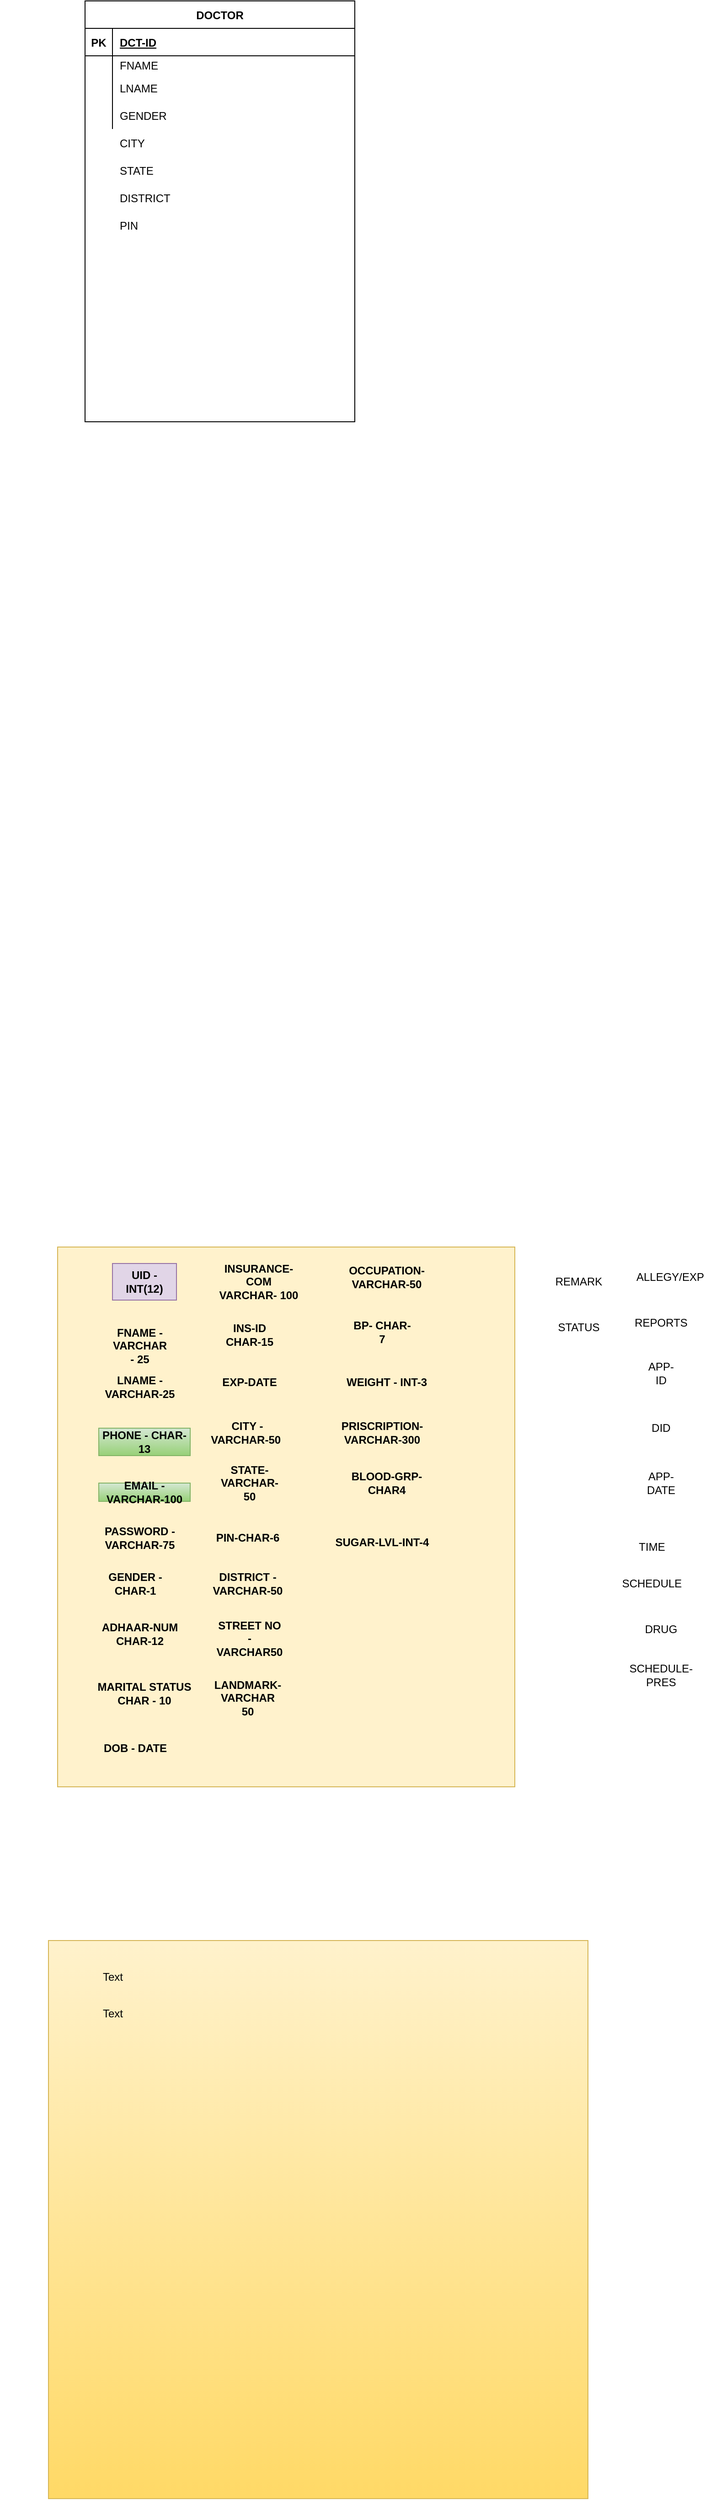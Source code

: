 <mxfile version="13.9.9" type="device"><diagram id="eq5IP-LiJxeTJysZvaak" name="Page-1"><mxGraphModel dx="1467" dy="2511" grid="1" gridSize="10" guides="1" tooltips="1" connect="1" arrows="1" fold="1" page="1" pageScale="1" pageWidth="850" pageHeight="1100" math="0" shadow="0"><root><mxCell id="0"/><mxCell id="1" parent="0"/><mxCell id="GC8R083FLl0iddWdonGD-1" value="" style="rounded=0;whiteSpace=wrap;html=1;align=left;fillColor=#fff2cc;strokeColor=#d6b656;" vertex="1" parent="1"><mxGeometry x="-20" y="12" width="500" height="590" as="geometry"/></mxCell><mxCell id="GC8R083FLl0iddWdonGD-2" value="&lt;b&gt;UID - INT(12)&lt;/b&gt;" style="text;html=1;strokeColor=#9673a6;fillColor=#e1d5e7;align=center;verticalAlign=middle;whiteSpace=wrap;rounded=0;" vertex="1" parent="1"><mxGeometry x="40" y="30" width="70" height="40" as="geometry"/></mxCell><mxCell id="GC8R083FLl0iddWdonGD-3" value="&lt;b&gt;FNAME - VARCHAR - 25&lt;/b&gt;" style="text;html=1;strokeColor=none;fillColor=none;align=center;verticalAlign=middle;whiteSpace=wrap;rounded=0;" vertex="1" parent="1"><mxGeometry x="50" y="110" width="40" height="20" as="geometry"/></mxCell><mxCell id="GC8R083FLl0iddWdonGD-4" value="&lt;b&gt;LNAME - VARCHAR-25&lt;/b&gt;" style="text;html=1;strokeColor=none;fillColor=none;align=center;verticalAlign=middle;whiteSpace=wrap;rounded=0;" vertex="1" parent="1"><mxGeometry x="25" y="140" width="90" height="50" as="geometry"/></mxCell><mxCell id="GC8R083FLl0iddWdonGD-5" value="&lt;b&gt;DOB - DATE&lt;/b&gt;" style="text;html=1;strokeColor=none;fillColor=none;align=center;verticalAlign=middle;whiteSpace=wrap;rounded=0;" vertex="1" parent="1"><mxGeometry x="10" y="550" width="110" height="20" as="geometry"/></mxCell><mxCell id="GC8R083FLl0iddWdonGD-6" value="&lt;b&gt;PHONE - CHAR-13&lt;/b&gt;" style="text;html=1;strokeColor=#82b366;fillColor=#d5e8d4;align=center;verticalAlign=middle;whiteSpace=wrap;rounded=0;gradientColor=#97d077;" vertex="1" parent="1"><mxGeometry x="25" y="210" width="100" height="30" as="geometry"/></mxCell><mxCell id="GC8R083FLl0iddWdonGD-7" value="&lt;b&gt;EMAIL - VARCHAR-100&lt;/b&gt;" style="text;html=1;strokeColor=#82b366;fillColor=#d5e8d4;align=center;verticalAlign=middle;whiteSpace=wrap;rounded=0;gradientColor=#97d077;" vertex="1" parent="1"><mxGeometry x="25" y="270" width="100" height="20" as="geometry"/></mxCell><mxCell id="GC8R083FLl0iddWdonGD-8" value="&lt;b&gt;PASSWORD - VARCHAR-75&lt;/b&gt;" style="text;html=1;strokeColor=none;fillColor=none;align=center;verticalAlign=middle;whiteSpace=wrap;rounded=0;" vertex="1" parent="1"><mxGeometry x="25" y="320" width="90" height="20" as="geometry"/></mxCell><mxCell id="GC8R083FLl0iddWdonGD-9" value="&lt;b&gt;GENDER - CHAR-1&lt;/b&gt;" style="text;html=1;strokeColor=none;fillColor=none;align=center;verticalAlign=middle;whiteSpace=wrap;rounded=0;" vertex="1" parent="1"><mxGeometry x="25" y="370" width="80" height="20" as="geometry"/></mxCell><mxCell id="GC8R083FLl0iddWdonGD-10" value="&lt;b&gt;ADHAAR-NUM&lt;br&gt;CHAR-12&lt;/b&gt;" style="text;html=1;strokeColor=none;fillColor=none;align=center;verticalAlign=middle;whiteSpace=wrap;rounded=0;" vertex="1" parent="1"><mxGeometry x="25" y="420" width="90" height="30" as="geometry"/></mxCell><mxCell id="GC8R083FLl0iddWdonGD-12" value="&lt;b&gt;MARITAL STATUS&lt;br&gt;CHAR - 10&lt;/b&gt;" style="text;html=1;strokeColor=none;fillColor=none;align=center;verticalAlign=middle;whiteSpace=wrap;rounded=0;" vertex="1" parent="1"><mxGeometry x="20" y="480" width="110" height="40" as="geometry"/></mxCell><mxCell id="GC8R083FLl0iddWdonGD-13" value="&lt;b&gt;OCCUPATION-&lt;br&gt;VARCHAR-50&lt;/b&gt;" style="text;html=1;strokeColor=none;fillColor=none;align=center;verticalAlign=middle;whiteSpace=wrap;rounded=0;" vertex="1" parent="1"><mxGeometry x="300" y="30" width="80" height="30" as="geometry"/></mxCell><mxCell id="GC8R083FLl0iddWdonGD-14" value="&lt;b&gt;INSURANCE-COM&lt;br&gt;VARCHAR- 100&lt;/b&gt;" style="text;html=1;strokeColor=none;fillColor=none;align=center;verticalAlign=middle;whiteSpace=wrap;rounded=0;" vertex="1" parent="1"><mxGeometry x="150" y="35" width="100" height="30" as="geometry"/></mxCell><mxCell id="GC8R083FLl0iddWdonGD-15" value="&lt;b&gt;INS-ID&lt;br&gt;CHAR-15&lt;/b&gt;" style="text;html=1;strokeColor=none;fillColor=none;align=center;verticalAlign=middle;whiteSpace=wrap;rounded=0;" vertex="1" parent="1"><mxGeometry x="130" y="85" width="120" height="45" as="geometry"/></mxCell><mxCell id="GC8R083FLl0iddWdonGD-16" value="&lt;b&gt;EXP-DATE&lt;/b&gt;" style="text;html=1;strokeColor=none;fillColor=none;align=center;verticalAlign=middle;whiteSpace=wrap;rounded=0;" vertex="1" parent="1"><mxGeometry x="150" y="150" width="80" height="20" as="geometry"/></mxCell><mxCell id="GC8R083FLl0iddWdonGD-17" value="&lt;b&gt;CITY - VARCHAR-50&amp;nbsp;&lt;/b&gt;" style="text;html=1;strokeColor=none;fillColor=none;align=center;verticalAlign=middle;whiteSpace=wrap;rounded=0;" vertex="1" parent="1"><mxGeometry x="145" y="200" width="85" height="30" as="geometry"/></mxCell><mxCell id="GC8R083FLl0iddWdonGD-18" value="&lt;b&gt;PIN-CHAR-6&lt;/b&gt;" style="text;html=1;strokeColor=none;fillColor=none;align=center;verticalAlign=middle;whiteSpace=wrap;rounded=0;" vertex="1" parent="1"><mxGeometry x="147.5" y="320" width="80" height="20" as="geometry"/></mxCell><mxCell id="GC8R083FLl0iddWdonGD-20" value="STATE-VARCHAR- 50" style="text;html=1;strokeColor=none;fillColor=none;align=center;verticalAlign=middle;whiteSpace=wrap;rounded=0;fontStyle=1" vertex="1" parent="1"><mxGeometry x="155" y="260" width="70" height="20" as="geometry"/></mxCell><mxCell id="GC8R083FLl0iddWdonGD-22" value="&lt;b&gt;DISTRICT - VARCHAR-50&lt;/b&gt;" style="text;html=1;strokeColor=none;fillColor=none;align=center;verticalAlign=middle;whiteSpace=wrap;rounded=0;" vertex="1" parent="1"><mxGeometry x="147.5" y="355" width="80" height="50" as="geometry"/></mxCell><mxCell id="GC8R083FLl0iddWdonGD-23" value="&lt;b&gt;LANDMARK-&lt;br&gt;VARCHAR 50&lt;/b&gt;" style="text;html=1;strokeColor=none;fillColor=none;align=center;verticalAlign=middle;whiteSpace=wrap;rounded=0;" vertex="1" parent="1"><mxGeometry x="167.5" y="500" width="40" height="10" as="geometry"/></mxCell><mxCell id="GC8R083FLl0iddWdonGD-24" value="&lt;b&gt;STREET NO - VARCHAR50&lt;/b&gt;" style="text;html=1;strokeColor=none;fillColor=none;align=center;verticalAlign=middle;whiteSpace=wrap;rounded=0;" vertex="1" parent="1"><mxGeometry x="170" y="430" width="40" height="20" as="geometry"/></mxCell><mxCell id="GC8R083FLl0iddWdonGD-25" value="&lt;b&gt;BLOOD-GRP- CHAR4&lt;/b&gt;" style="text;html=1;strokeColor=none;fillColor=none;align=center;verticalAlign=middle;whiteSpace=wrap;rounded=0;" vertex="1" parent="1"><mxGeometry x="300" y="260" width="80" height="20" as="geometry"/></mxCell><mxCell id="GC8R083FLl0iddWdonGD-26" value="&lt;b&gt;SUGAR-LVL-INT-4&lt;/b&gt;" style="text;html=1;strokeColor=none;fillColor=none;align=center;verticalAlign=middle;whiteSpace=wrap;rounded=0;" vertex="1" parent="1"><mxGeometry x="280" y="320" width="110" height="30" as="geometry"/></mxCell><mxCell id="GC8R083FLl0iddWdonGD-27" value="&lt;b&gt;BP- CHAR-7&lt;/b&gt;" style="text;html=1;strokeColor=none;fillColor=none;align=center;verticalAlign=middle;whiteSpace=wrap;rounded=0;" vertex="1" parent="1"><mxGeometry x="300" y="90" width="70" height="30" as="geometry"/></mxCell><mxCell id="GC8R083FLl0iddWdonGD-28" value="REPORTS" style="text;html=1;strokeColor=none;fillColor=none;align=center;verticalAlign=middle;whiteSpace=wrap;rounded=0;" vertex="1" parent="1"><mxGeometry x="620" y="85" width="40" height="20" as="geometry"/></mxCell><mxCell id="GC8R083FLl0iddWdonGD-29" value="&lt;b&gt;WEIGHT - INT-3&lt;/b&gt;" style="text;html=1;strokeColor=none;fillColor=none;align=center;verticalAlign=middle;whiteSpace=wrap;rounded=0;" vertex="1" parent="1"><mxGeometry x="290" y="150" width="100" height="20" as="geometry"/></mxCell><mxCell id="GC8R083FLl0iddWdonGD-30" value="&lt;b&gt;PRISCRIPTION-&lt;br&gt;VARCHAR-300&lt;/b&gt;" style="text;html=1;strokeColor=none;fillColor=none;align=center;verticalAlign=middle;whiteSpace=wrap;rounded=0;" vertex="1" parent="1"><mxGeometry x="285" y="200" width="100" height="30" as="geometry"/></mxCell><mxCell id="GC8R083FLl0iddWdonGD-31" value="APP-ID" style="text;html=1;strokeColor=none;fillColor=none;align=center;verticalAlign=middle;whiteSpace=wrap;rounded=0;" vertex="1" parent="1"><mxGeometry x="620" y="140" width="40" height="20" as="geometry"/></mxCell><mxCell id="GC8R083FLl0iddWdonGD-32" value="DID" style="text;html=1;strokeColor=none;fillColor=none;align=center;verticalAlign=middle;whiteSpace=wrap;rounded=0;" vertex="1" parent="1"><mxGeometry x="620" y="200" width="40" height="20" as="geometry"/></mxCell><mxCell id="GC8R083FLl0iddWdonGD-33" value="APP-DATE" style="text;html=1;strokeColor=none;fillColor=none;align=center;verticalAlign=middle;whiteSpace=wrap;rounded=0;" vertex="1" parent="1"><mxGeometry x="620" y="260" width="40" height="20" as="geometry"/></mxCell><mxCell id="GC8R083FLl0iddWdonGD-34" value="TIME" style="text;html=1;strokeColor=none;fillColor=none;align=center;verticalAlign=middle;whiteSpace=wrap;rounded=0;" vertex="1" parent="1"><mxGeometry x="610" y="330" width="40" height="20" as="geometry"/></mxCell><mxCell id="GC8R083FLl0iddWdonGD-35" value="REMARK" style="text;html=1;strokeColor=none;fillColor=none;align=center;verticalAlign=middle;whiteSpace=wrap;rounded=0;" vertex="1" parent="1"><mxGeometry x="530" y="40" width="40" height="20" as="geometry"/></mxCell><mxCell id="GC8R083FLl0iddWdonGD-36" value="STATUS" style="text;html=1;strokeColor=none;fillColor=none;align=center;verticalAlign=middle;whiteSpace=wrap;rounded=0;" vertex="1" parent="1"><mxGeometry x="530" y="90" width="40" height="20" as="geometry"/></mxCell><mxCell id="GC8R083FLl0iddWdonGD-38" value="SCHEDULE" style="text;html=1;strokeColor=none;fillColor=none;align=center;verticalAlign=middle;whiteSpace=wrap;rounded=0;" vertex="1" parent="1"><mxGeometry x="610" y="370" width="40" height="20" as="geometry"/></mxCell><mxCell id="GC8R083FLl0iddWdonGD-39" value="DRUG" style="text;html=1;strokeColor=none;fillColor=none;align=center;verticalAlign=middle;whiteSpace=wrap;rounded=0;" vertex="1" parent="1"><mxGeometry x="620" y="420" width="40" height="20" as="geometry"/></mxCell><mxCell id="GC8R083FLl0iddWdonGD-40" value="SCHEDULE-PRES" style="text;html=1;strokeColor=none;fillColor=none;align=center;verticalAlign=middle;whiteSpace=wrap;rounded=0;" vertex="1" parent="1"><mxGeometry x="620" y="470" width="40" height="20" as="geometry"/></mxCell><mxCell id="GC8R083FLl0iddWdonGD-41" value="ALLEGY/EXP" style="text;html=1;strokeColor=none;fillColor=none;align=center;verticalAlign=middle;whiteSpace=wrap;rounded=0;" vertex="1" parent="1"><mxGeometry x="630" y="35" width="40" height="20" as="geometry"/></mxCell><mxCell id="GC8R083FLl0iddWdonGD-51" value="DOCTOR" style="shape=table;startSize=30;container=1;collapsible=1;childLayout=tableLayout;fixedRows=1;rowLines=0;fontStyle=1;align=center;resizeLast=1;" vertex="1" parent="1"><mxGeometry x="10" y="-1350" width="295" height="460" as="geometry"/></mxCell><mxCell id="GC8R083FLl0iddWdonGD-52" value="" style="shape=partialRectangle;collapsible=0;dropTarget=0;pointerEvents=0;fillColor=none;top=0;left=0;bottom=1;right=0;points=[[0,0.5],[1,0.5]];portConstraint=eastwest;" vertex="1" parent="GC8R083FLl0iddWdonGD-51"><mxGeometry y="30" width="295" height="30" as="geometry"/></mxCell><mxCell id="GC8R083FLl0iddWdonGD-53" value="PK" style="shape=partialRectangle;connectable=0;fillColor=none;top=0;left=0;bottom=0;right=0;fontStyle=1;overflow=hidden;" vertex="1" parent="GC8R083FLl0iddWdonGD-52"><mxGeometry width="30" height="30" as="geometry"/></mxCell><mxCell id="GC8R083FLl0iddWdonGD-54" value="DCT-ID" style="shape=partialRectangle;connectable=0;fillColor=none;top=0;left=0;bottom=0;right=0;align=left;spacingLeft=6;fontStyle=5;overflow=hidden;" vertex="1" parent="GC8R083FLl0iddWdonGD-52"><mxGeometry x="30" width="265" height="30" as="geometry"/></mxCell><mxCell id="GC8R083FLl0iddWdonGD-55" value="" style="shape=partialRectangle;collapsible=0;dropTarget=0;pointerEvents=0;fillColor=none;top=0;left=0;bottom=0;right=0;points=[[0,0.5],[1,0.5]];portConstraint=eastwest;" vertex="1" parent="GC8R083FLl0iddWdonGD-51"><mxGeometry y="60" width="295" height="20" as="geometry"/></mxCell><mxCell id="GC8R083FLl0iddWdonGD-56" value="" style="shape=partialRectangle;connectable=0;fillColor=none;top=0;left=0;bottom=0;right=0;editable=1;overflow=hidden;" vertex="1" parent="GC8R083FLl0iddWdonGD-55"><mxGeometry width="30" height="20" as="geometry"/></mxCell><mxCell id="GC8R083FLl0iddWdonGD-57" value="FNAME" style="shape=partialRectangle;connectable=0;fillColor=none;top=0;left=0;bottom=0;right=0;align=left;spacingLeft=6;overflow=hidden;" vertex="1" parent="GC8R083FLl0iddWdonGD-55"><mxGeometry x="30" width="265" height="20" as="geometry"/></mxCell><mxCell id="GC8R083FLl0iddWdonGD-58" value="" style="shape=partialRectangle;collapsible=0;dropTarget=0;pointerEvents=0;fillColor=none;top=0;left=0;bottom=0;right=0;points=[[0,0.5],[1,0.5]];portConstraint=eastwest;" vertex="1" parent="GC8R083FLl0iddWdonGD-51"><mxGeometry y="80" width="295" height="30" as="geometry"/></mxCell><mxCell id="GC8R083FLl0iddWdonGD-59" value="" style="shape=partialRectangle;connectable=0;fillColor=none;top=0;left=0;bottom=0;right=0;editable=1;overflow=hidden;" vertex="1" parent="GC8R083FLl0iddWdonGD-58"><mxGeometry width="30" height="30" as="geometry"/></mxCell><mxCell id="GC8R083FLl0iddWdonGD-60" value="LNAME" style="shape=partialRectangle;connectable=0;fillColor=none;top=0;left=0;bottom=0;right=0;align=left;spacingLeft=6;overflow=hidden;" vertex="1" parent="GC8R083FLl0iddWdonGD-58"><mxGeometry x="30" width="265" height="30" as="geometry"/></mxCell><mxCell id="GC8R083FLl0iddWdonGD-61" value="" style="shape=partialRectangle;collapsible=0;dropTarget=0;pointerEvents=0;fillColor=none;top=0;left=0;bottom=0;right=0;points=[[0,0.5],[1,0.5]];portConstraint=eastwest;" vertex="1" parent="GC8R083FLl0iddWdonGD-51"><mxGeometry y="110" width="295" height="30" as="geometry"/></mxCell><mxCell id="GC8R083FLl0iddWdonGD-62" value="" style="shape=partialRectangle;connectable=0;fillColor=none;top=0;left=0;bottom=0;right=0;editable=1;overflow=hidden;" vertex="1" parent="GC8R083FLl0iddWdonGD-61"><mxGeometry width="30" height="30" as="geometry"/></mxCell><mxCell id="GC8R083FLl0iddWdonGD-63" value="GENDER" style="shape=partialRectangle;connectable=0;fillColor=none;top=0;left=0;bottom=0;right=0;align=left;spacingLeft=6;overflow=hidden;" vertex="1" parent="GC8R083FLl0iddWdonGD-61"><mxGeometry x="30" width="265" height="30" as="geometry"/></mxCell><mxCell id="GC8R083FLl0iddWdonGD-65" style="edgeStyle=orthogonalEdgeStyle;rounded=0;orthogonalLoop=1;jettySize=auto;html=1;exitX=0.5;exitY=1;exitDx=0;exitDy=0;" edge="1" parent="1"><mxGeometry relative="1" as="geometry"><mxPoint x="-75" y="740" as="sourcePoint"/><mxPoint x="-75" y="740" as="targetPoint"/></mxGeometry></mxCell><mxCell id="GC8R083FLl0iddWdonGD-76" value="" style="whiteSpace=wrap;html=1;gradientColor=#ffd966;fillColor=#fff2cc;strokeColor=#d6b656;" vertex="1" parent="1"><mxGeometry x="-30" y="770" width="590" height="610" as="geometry"/></mxCell><mxCell id="GC8R083FLl0iddWdonGD-77" value="Text" style="text;html=1;align=center;verticalAlign=middle;resizable=0;points=[];autosize=1;" vertex="1" parent="1"><mxGeometry x="20" y="800" width="40" height="20" as="geometry"/></mxCell><mxCell id="GC8R083FLl0iddWdonGD-78" value="Text" style="text;html=1;align=center;verticalAlign=middle;resizable=0;points=[];autosize=1;" vertex="1" parent="1"><mxGeometry x="20" y="840" width="40" height="20" as="geometry"/></mxCell><mxCell id="GC8R083FLl0iddWdonGD-81" value="CITY" style="shape=partialRectangle;connectable=0;fillColor=none;top=0;left=0;bottom=0;right=0;align=left;spacingLeft=6;overflow=hidden;" vertex="1" parent="1"><mxGeometry x="40" y="-1210" width="265" height="30" as="geometry"/></mxCell><mxCell id="GC8R083FLl0iddWdonGD-82" value="STATE" style="shape=partialRectangle;connectable=0;fillColor=none;top=0;left=0;bottom=0;right=0;align=left;spacingLeft=6;overflow=hidden;" vertex="1" parent="1"><mxGeometry x="40" y="-1180" width="265" height="30" as="geometry"/></mxCell><mxCell id="GC8R083FLl0iddWdonGD-83" value="DISTRICT" style="shape=partialRectangle;connectable=0;fillColor=none;top=0;left=0;bottom=0;right=0;align=left;spacingLeft=6;overflow=hidden;" vertex="1" parent="1"><mxGeometry x="40" y="-1150" width="265" height="30" as="geometry"/></mxCell><mxCell id="GC8R083FLl0iddWdonGD-84" value="PIN" style="shape=partialRectangle;connectable=0;fillColor=none;top=0;left=0;bottom=0;right=0;align=left;spacingLeft=6;overflow=hidden;" vertex="1" parent="1"><mxGeometry x="40" y="-1120" width="265" height="30" as="geometry"/></mxCell></root></mxGraphModel></diagram></mxfile>